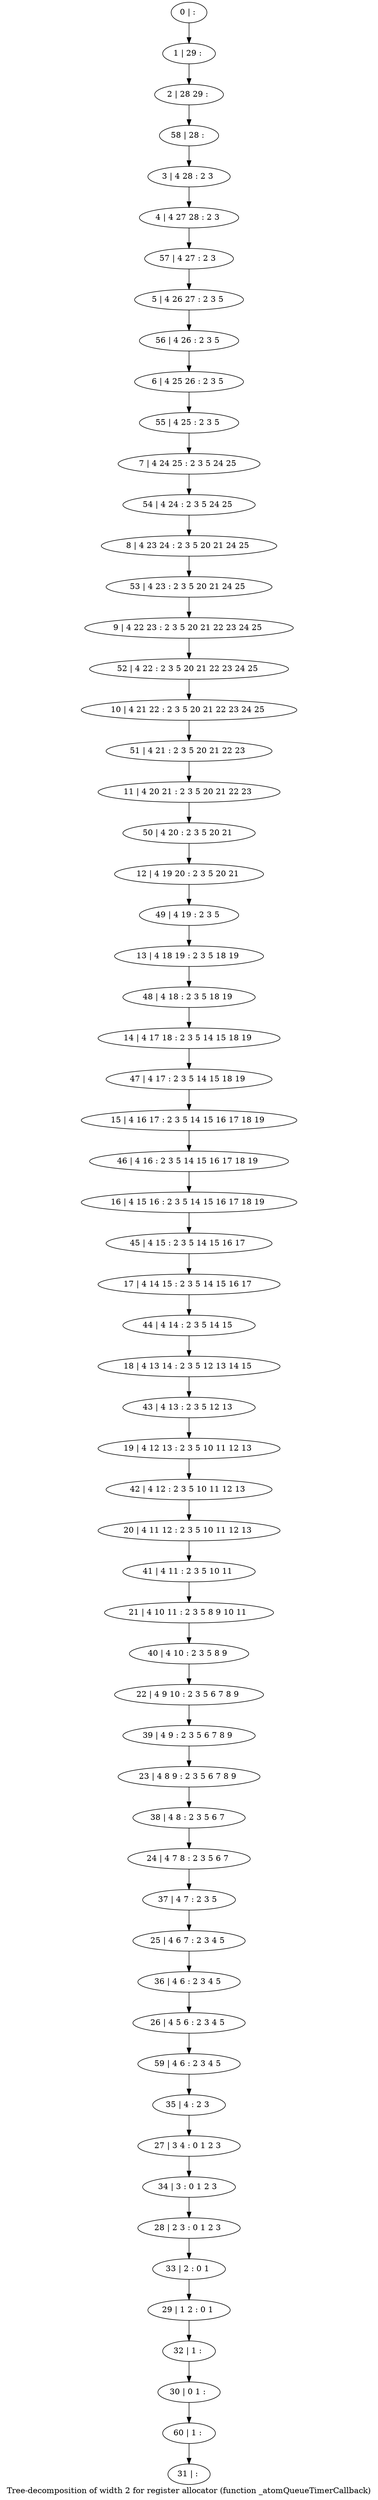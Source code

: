 digraph G {
graph [label="Tree-decomposition of width 2 for register allocator (function _atomQueueTimerCallback)"]
0[label="0 | : "];
1[label="1 | 29 : "];
2[label="2 | 28 29 : "];
3[label="3 | 4 28 : 2 3 "];
4[label="4 | 4 27 28 : 2 3 "];
5[label="5 | 4 26 27 : 2 3 5 "];
6[label="6 | 4 25 26 : 2 3 5 "];
7[label="7 | 4 24 25 : 2 3 5 24 25 "];
8[label="8 | 4 23 24 : 2 3 5 20 21 24 25 "];
9[label="9 | 4 22 23 : 2 3 5 20 21 22 23 24 25 "];
10[label="10 | 4 21 22 : 2 3 5 20 21 22 23 24 25 "];
11[label="11 | 4 20 21 : 2 3 5 20 21 22 23 "];
12[label="12 | 4 19 20 : 2 3 5 20 21 "];
13[label="13 | 4 18 19 : 2 3 5 18 19 "];
14[label="14 | 4 17 18 : 2 3 5 14 15 18 19 "];
15[label="15 | 4 16 17 : 2 3 5 14 15 16 17 18 19 "];
16[label="16 | 4 15 16 : 2 3 5 14 15 16 17 18 19 "];
17[label="17 | 4 14 15 : 2 3 5 14 15 16 17 "];
18[label="18 | 4 13 14 : 2 3 5 12 13 14 15 "];
19[label="19 | 4 12 13 : 2 3 5 10 11 12 13 "];
20[label="20 | 4 11 12 : 2 3 5 10 11 12 13 "];
21[label="21 | 4 10 11 : 2 3 5 8 9 10 11 "];
22[label="22 | 4 9 10 : 2 3 5 6 7 8 9 "];
23[label="23 | 4 8 9 : 2 3 5 6 7 8 9 "];
24[label="24 | 4 7 8 : 2 3 5 6 7 "];
25[label="25 | 4 6 7 : 2 3 4 5 "];
26[label="26 | 4 5 6 : 2 3 4 5 "];
27[label="27 | 3 4 : 0 1 2 3 "];
28[label="28 | 2 3 : 0 1 2 3 "];
29[label="29 | 1 2 : 0 1 "];
30[label="30 | 0 1 : "];
31[label="31 | : "];
32[label="32 | 1 : "];
33[label="33 | 2 : 0 1 "];
34[label="34 | 3 : 0 1 2 3 "];
35[label="35 | 4 : 2 3 "];
36[label="36 | 4 6 : 2 3 4 5 "];
37[label="37 | 4 7 : 2 3 5 "];
38[label="38 | 4 8 : 2 3 5 6 7 "];
39[label="39 | 4 9 : 2 3 5 6 7 8 9 "];
40[label="40 | 4 10 : 2 3 5 8 9 "];
41[label="41 | 4 11 : 2 3 5 10 11 "];
42[label="42 | 4 12 : 2 3 5 10 11 12 13 "];
43[label="43 | 4 13 : 2 3 5 12 13 "];
44[label="44 | 4 14 : 2 3 5 14 15 "];
45[label="45 | 4 15 : 2 3 5 14 15 16 17 "];
46[label="46 | 4 16 : 2 3 5 14 15 16 17 18 19 "];
47[label="47 | 4 17 : 2 3 5 14 15 18 19 "];
48[label="48 | 4 18 : 2 3 5 18 19 "];
49[label="49 | 4 19 : 2 3 5 "];
50[label="50 | 4 20 : 2 3 5 20 21 "];
51[label="51 | 4 21 : 2 3 5 20 21 22 23 "];
52[label="52 | 4 22 : 2 3 5 20 21 22 23 24 25 "];
53[label="53 | 4 23 : 2 3 5 20 21 24 25 "];
54[label="54 | 4 24 : 2 3 5 24 25 "];
55[label="55 | 4 25 : 2 3 5 "];
56[label="56 | 4 26 : 2 3 5 "];
57[label="57 | 4 27 : 2 3 "];
58[label="58 | 28 : "];
59[label="59 | 4 6 : 2 3 4 5 "];
60[label="60 | 1 : "];
0->1 ;
1->2 ;
3->4 ;
32->30 ;
29->32 ;
33->29 ;
28->33 ;
34->28 ;
27->34 ;
35->27 ;
36->26 ;
25->36 ;
37->25 ;
24->37 ;
38->24 ;
23->38 ;
39->23 ;
22->39 ;
40->22 ;
21->40 ;
41->21 ;
20->41 ;
42->20 ;
19->42 ;
43->19 ;
18->43 ;
44->18 ;
17->44 ;
45->17 ;
16->45 ;
46->16 ;
15->46 ;
47->15 ;
14->47 ;
48->14 ;
13->48 ;
49->13 ;
12->49 ;
50->12 ;
11->50 ;
51->11 ;
10->51 ;
52->10 ;
9->52 ;
53->9 ;
8->53 ;
54->8 ;
7->54 ;
55->7 ;
6->55 ;
56->6 ;
5->56 ;
57->5 ;
4->57 ;
58->3 ;
2->58 ;
59->35 ;
26->59 ;
60->31 ;
30->60 ;
}
